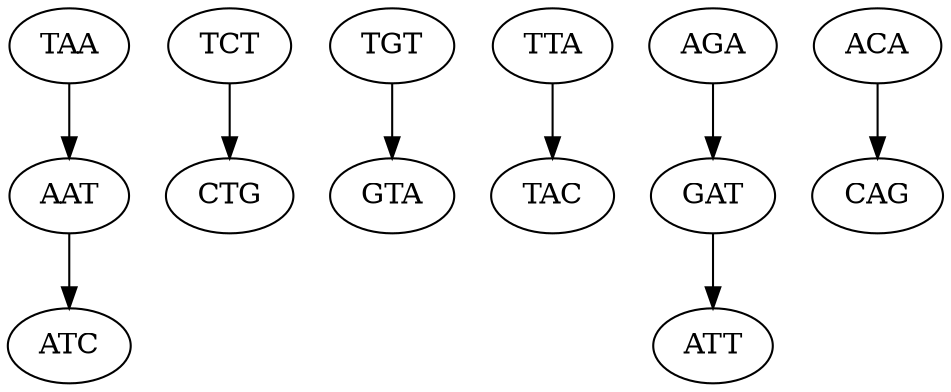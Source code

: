 digraph dBgraph {
	TAA -> AAT
	TCT -> CTG
	TGT -> GTA
	TTA -> TAC
	GAT -> ATT
	ACA -> CAG
	AAT -> ATC
	AGA -> GAT
}
